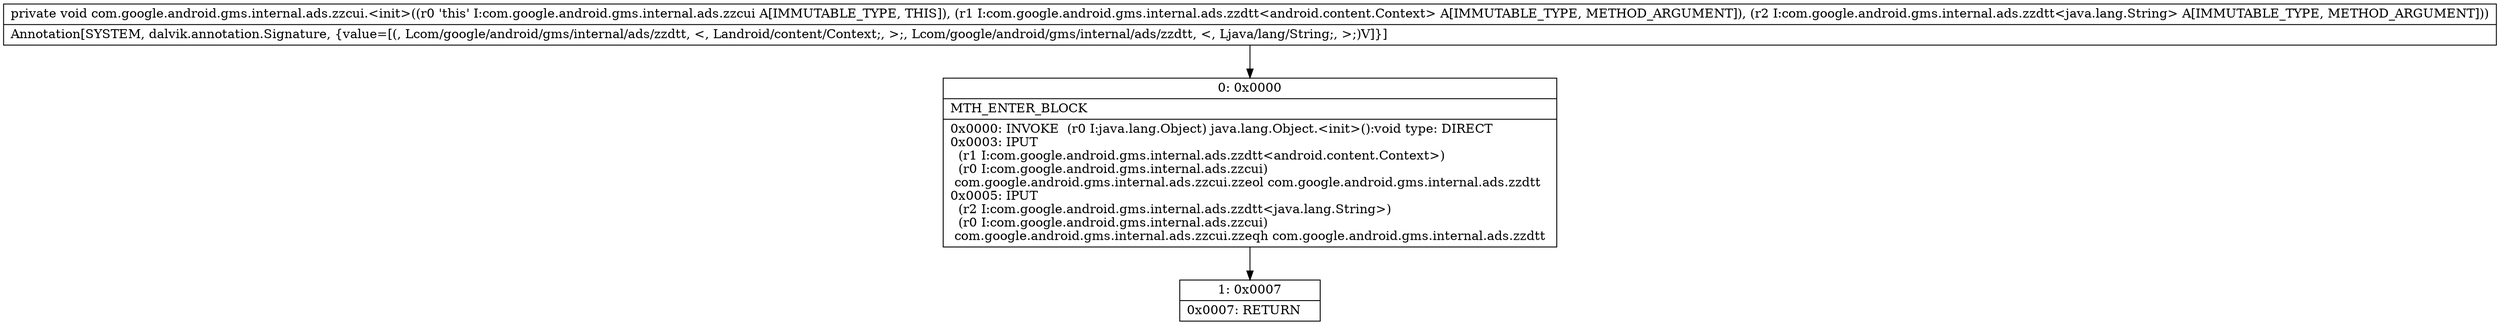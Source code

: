 digraph "CFG forcom.google.android.gms.internal.ads.zzcui.\<init\>(Lcom\/google\/android\/gms\/internal\/ads\/zzdtt;Lcom\/google\/android\/gms\/internal\/ads\/zzdtt;)V" {
Node_0 [shape=record,label="{0\:\ 0x0000|MTH_ENTER_BLOCK\l|0x0000: INVOKE  (r0 I:java.lang.Object) java.lang.Object.\<init\>():void type: DIRECT \l0x0003: IPUT  \l  (r1 I:com.google.android.gms.internal.ads.zzdtt\<android.content.Context\>)\l  (r0 I:com.google.android.gms.internal.ads.zzcui)\l com.google.android.gms.internal.ads.zzcui.zzeol com.google.android.gms.internal.ads.zzdtt \l0x0005: IPUT  \l  (r2 I:com.google.android.gms.internal.ads.zzdtt\<java.lang.String\>)\l  (r0 I:com.google.android.gms.internal.ads.zzcui)\l com.google.android.gms.internal.ads.zzcui.zzeqh com.google.android.gms.internal.ads.zzdtt \l}"];
Node_1 [shape=record,label="{1\:\ 0x0007|0x0007: RETURN   \l}"];
MethodNode[shape=record,label="{private void com.google.android.gms.internal.ads.zzcui.\<init\>((r0 'this' I:com.google.android.gms.internal.ads.zzcui A[IMMUTABLE_TYPE, THIS]), (r1 I:com.google.android.gms.internal.ads.zzdtt\<android.content.Context\> A[IMMUTABLE_TYPE, METHOD_ARGUMENT]), (r2 I:com.google.android.gms.internal.ads.zzdtt\<java.lang.String\> A[IMMUTABLE_TYPE, METHOD_ARGUMENT]))  | Annotation[SYSTEM, dalvik.annotation.Signature, \{value=[(, Lcom\/google\/android\/gms\/internal\/ads\/zzdtt, \<, Landroid\/content\/Context;, \>;, Lcom\/google\/android\/gms\/internal\/ads\/zzdtt, \<, Ljava\/lang\/String;, \>;)V]\}]\l}"];
MethodNode -> Node_0;
Node_0 -> Node_1;
}

